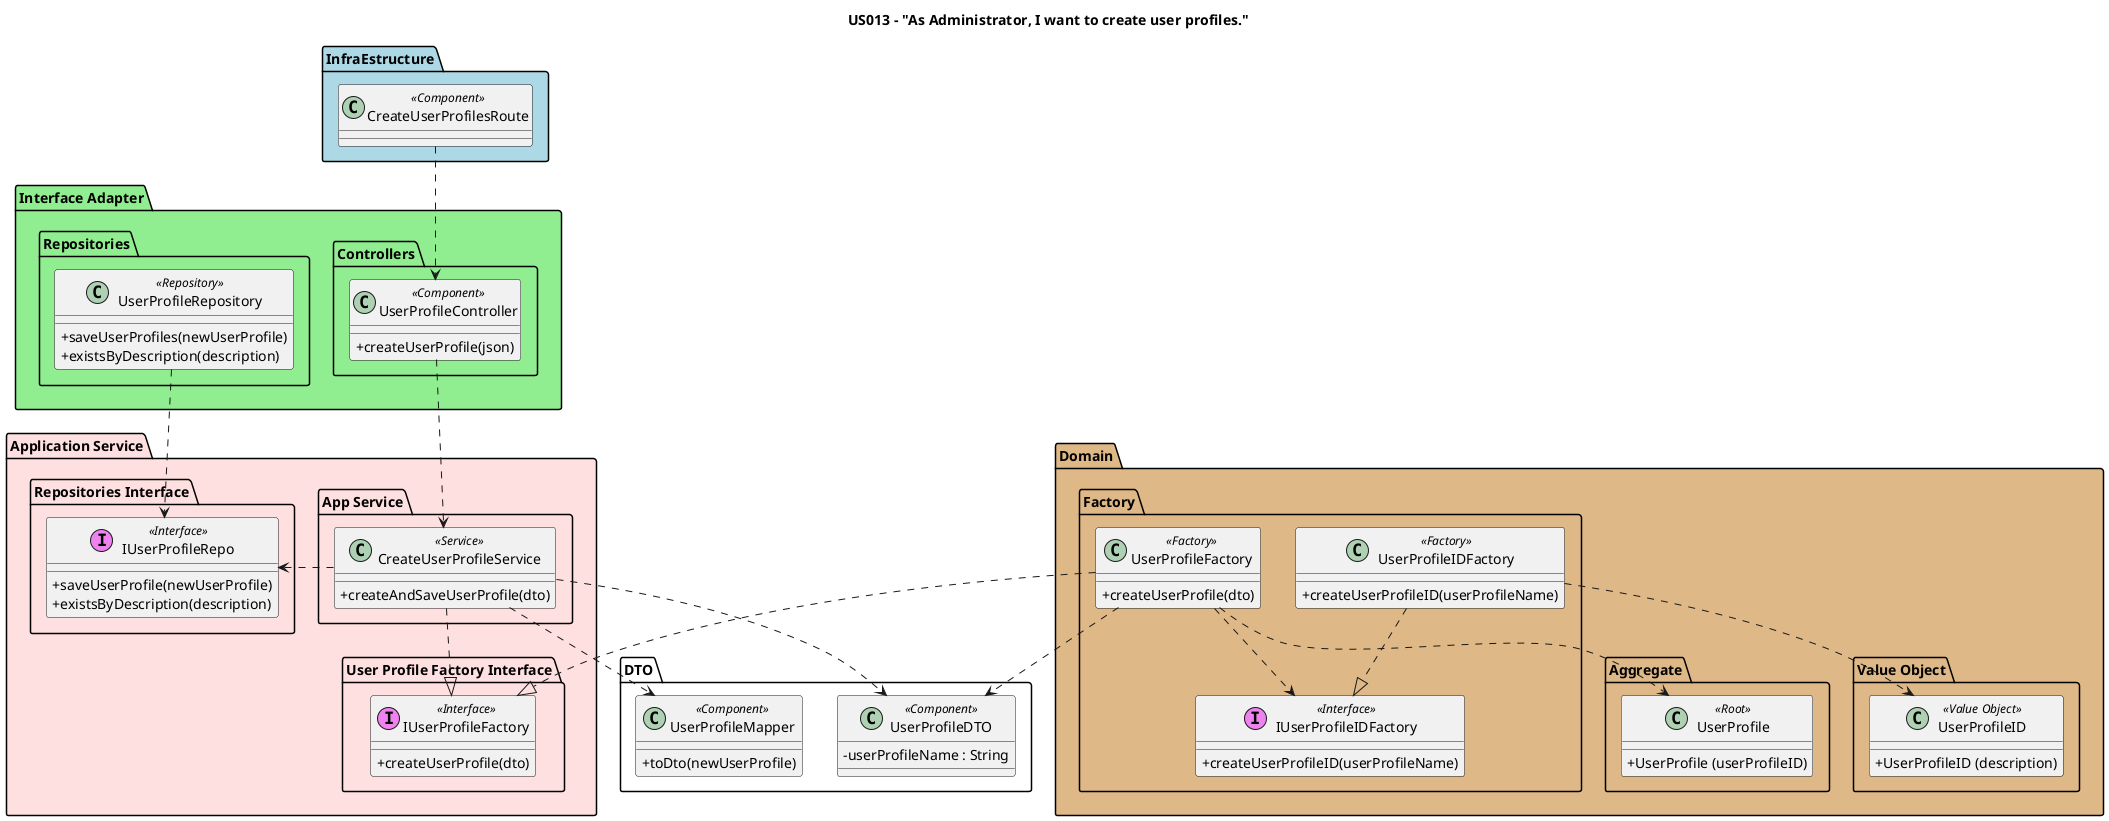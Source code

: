 @startuml

skinparam classAttributeIconSize 0

title US013 - "As Administrator, I want to create user profiles."

package "InfraEstructure" #lightblue {
    class "CreateUserProfilesRoute" as route <<Component>>{
    }
}

package "Interface Adapter" #lightgreen{
package "Controllers" <<Folder>>{
    class "UserProfileController" as ctrl <<Component>>{
    +createUserProfile(json)
    }
    }
    package "Repositories" <<Folder>>{
    class "UserProfileRepository" as uRepo <<Repository>>{
    +saveUserProfiles(newUserProfile)
    +existsByDescription(description)
    }
}
}

package "DTO" {
    class "UserProfileDTO" as dto <<Component>> {
    -userProfileName : String
    }

    class "UserProfileMapper" as mapper <<Component>> {
    +toDto(newUserProfile)
    }
}

package "Application Service" #implementation {
    package "App Service" {
        class "CreateUserProfileService" as service <<Service>>{
        +createAndSaveUserProfile(dto)
        }
    }
    package "Repositories Interface" {
        class "IUserProfileRepo" as iUserProfileRepo <<(I, Violet) Interface>> {
            +saveUserProfile(newUserProfile)
            +existsByDescription(description)
        }
    }
    package "User Profile Factory Interface" {
    class "IUserProfileFactory" as iUserProfileFactory <<(I, Violet) Interface>> {
            +createUserProfile(dto)
            }
    }
}

package "Domain" #burlywood  {
    package "Factory" {
        class "UserProfileFactory" as userProfileFactory <<Factory>> {
        +createUserProfile(dto)
        }

        class "UserProfileIDFactory" as userProfileIDFactory <<Factory>> {
        +createUserProfileID(userProfileName)
        }
        class "IUserProfileIDFactory" as iUserProfileIDFactory <<(I, Violet) Interface>> {
        +createUserProfileID(userProfileName)
        }
    }

    package "Aggregate" {
        class "UserProfile" as userProfile <<Root>>{
            +UserProfile (userProfileID)
        }
    }
    package "Value Object"  {
        class "UserProfileID" as userProfileID <<Value Object>>{
        +UserProfileID (description)
        }
    }
}

route ..> ctrl
ctrl ..> service
uRepo ..> iUserProfileRepo
service .left.> iUserProfileRepo
service ..|> iUserProfileFactory
service .down.> dto
service .down.> mapper
userProfileFactory ..|> iUserProfileFactory
userProfileIDFactory ..|> iUserProfileIDFactory
userProfileFactory ..> iUserProfileIDFactory
userProfileFactory ..> userProfile
userProfileFactory .down.> dto
userProfileIDFactory ..> userProfileID




@enduml